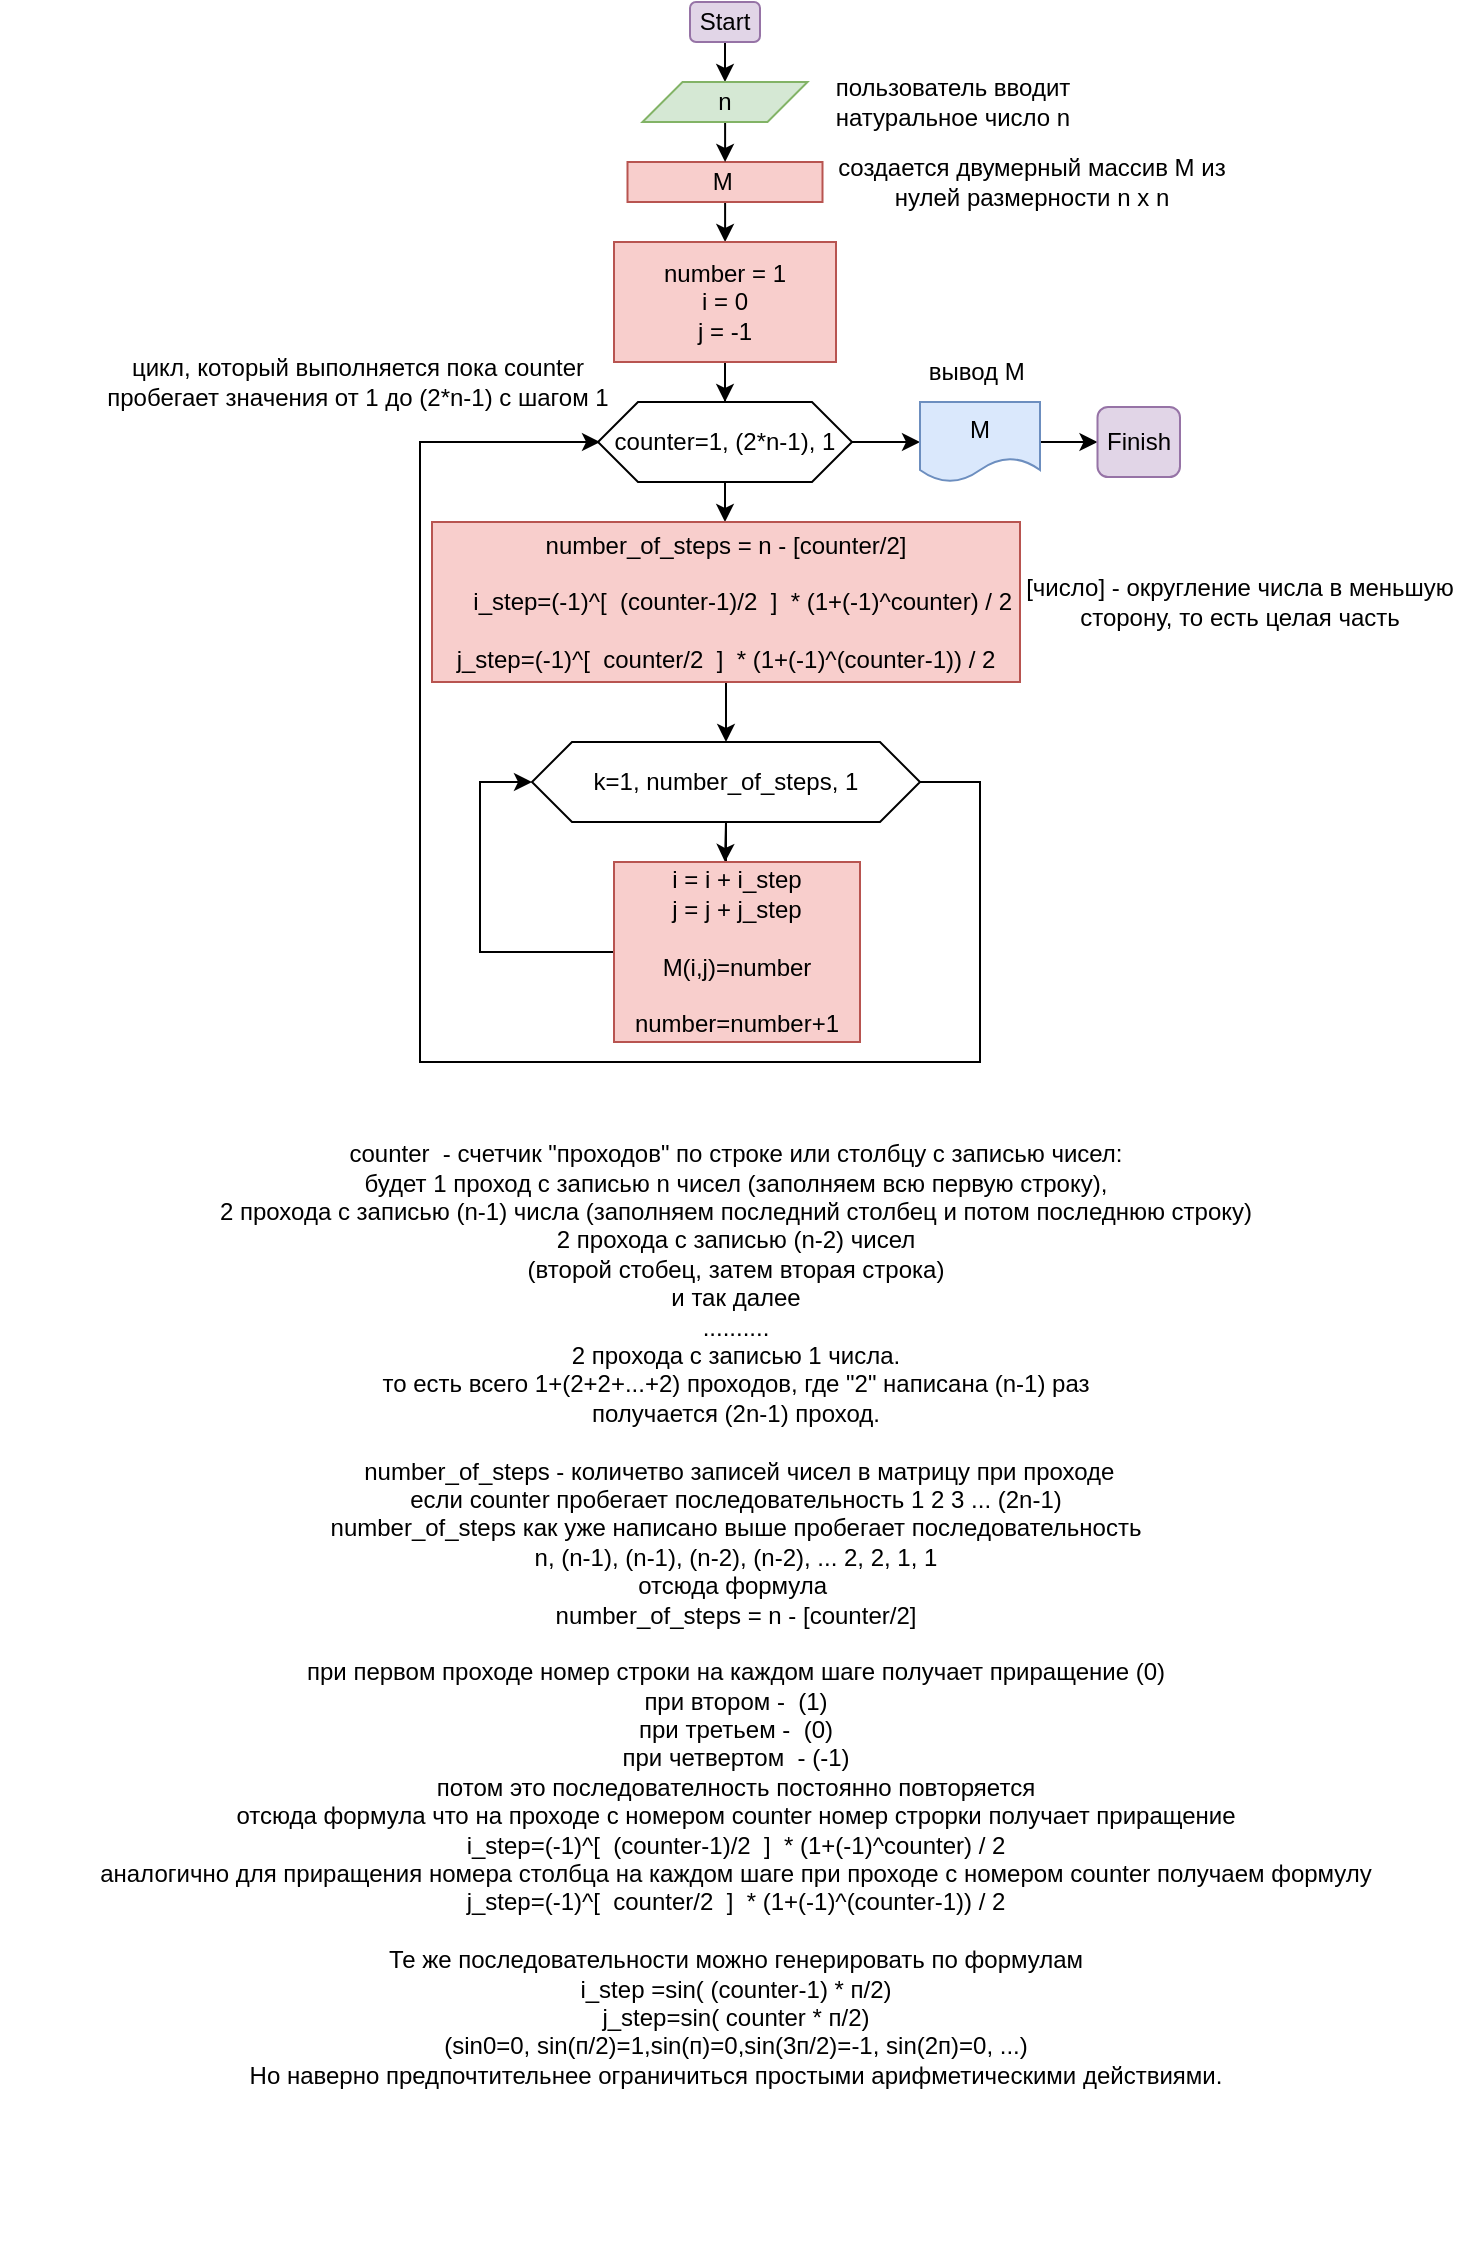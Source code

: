 <mxfile version="20.3.0" type="device"><diagram id="i4-zxq18ZkEWtccbK_GX" name="Page-1"><mxGraphModel dx="677" dy="475" grid="1" gridSize="10" guides="1" tooltips="1" connect="1" arrows="1" fold="1" page="1" pageScale="1" pageWidth="850" pageHeight="1100" math="0" shadow="0"><root><mxCell id="0"/><mxCell id="1" parent="0"/><mxCell id="PQb-VSjyGSsixC_O4vt8-4" style="edgeStyle=orthogonalEdgeStyle;rounded=0;orthogonalLoop=1;jettySize=auto;html=1;" parent="1" source="PQb-VSjyGSsixC_O4vt8-1" target="PQb-VSjyGSsixC_O4vt8-3" edge="1"><mxGeometry relative="1" as="geometry"/></mxCell><mxCell id="PQb-VSjyGSsixC_O4vt8-1" value="Start" style="rounded=1;whiteSpace=wrap;html=1;fillColor=#e1d5e7;strokeColor=#9673a6;" parent="1" vertex="1"><mxGeometry x="365" y="190" width="35" height="20" as="geometry"/></mxCell><mxCell id="PQb-VSjyGSsixC_O4vt8-10" style="edgeStyle=orthogonalEdgeStyle;rounded=0;orthogonalLoop=1;jettySize=auto;html=1;entryX=0.5;entryY=0;entryDx=0;entryDy=0;" parent="1" source="PQb-VSjyGSsixC_O4vt8-2" target="PQb-VSjyGSsixC_O4vt8-9" edge="1"><mxGeometry relative="1" as="geometry"/></mxCell><mxCell id="PQb-VSjyGSsixC_O4vt8-2" value="M&amp;nbsp;" style="rounded=0;whiteSpace=wrap;html=1;fillColor=#f8cecc;strokeColor=#b85450;" parent="1" vertex="1"><mxGeometry x="333.75" y="270" width="97.5" height="20" as="geometry"/></mxCell><mxCell id="PQb-VSjyGSsixC_O4vt8-7" style="edgeStyle=orthogonalEdgeStyle;rounded=0;orthogonalLoop=1;jettySize=auto;html=1;entryX=0.5;entryY=0;entryDx=0;entryDy=0;" parent="1" source="PQb-VSjyGSsixC_O4vt8-3" target="PQb-VSjyGSsixC_O4vt8-2" edge="1"><mxGeometry relative="1" as="geometry"/></mxCell><mxCell id="PQb-VSjyGSsixC_O4vt8-3" value="n" style="shape=parallelogram;perimeter=parallelogramPerimeter;whiteSpace=wrap;html=1;fixedSize=1;fillColor=#d5e8d4;strokeColor=#82b366;" parent="1" vertex="1"><mxGeometry x="341.25" y="230" width="82.5" height="20" as="geometry"/></mxCell><mxCell id="PQb-VSjyGSsixC_O4vt8-6" value="пользователь вводит натуральное число n" style="text;html=1;strokeColor=none;fillColor=none;align=center;verticalAlign=middle;whiteSpace=wrap;rounded=0;" parent="1" vertex="1"><mxGeometry x="423.75" y="225" width="145" height="30" as="geometry"/></mxCell><mxCell id="PQb-VSjyGSsixC_O4vt8-8" value="cоздается двумерный массив M из нулей размерности n x n" style="text;html=1;strokeColor=none;fillColor=none;align=center;verticalAlign=middle;whiteSpace=wrap;rounded=0;" parent="1" vertex="1"><mxGeometry x="431.25" y="250" width="210" height="60" as="geometry"/></mxCell><mxCell id="PQb-VSjyGSsixC_O4vt8-14" style="edgeStyle=orthogonalEdgeStyle;rounded=0;orthogonalLoop=1;jettySize=auto;html=1;entryX=0.5;entryY=0;entryDx=0;entryDy=0;" parent="1" source="PQb-VSjyGSsixC_O4vt8-9" target="PQb-VSjyGSsixC_O4vt8-11" edge="1"><mxGeometry relative="1" as="geometry"/></mxCell><mxCell id="PQb-VSjyGSsixC_O4vt8-9" value="number = 1&lt;br&gt;i = 0&lt;br&gt;j = -1&lt;br&gt;" style="rounded=0;whiteSpace=wrap;html=1;strokeColor=#b85450;fillColor=#f8cecc;" parent="1" vertex="1"><mxGeometry x="327" y="310" width="111" height="60" as="geometry"/></mxCell><mxCell id="PQb-VSjyGSsixC_O4vt8-15" style="edgeStyle=orthogonalEdgeStyle;rounded=0;orthogonalLoop=1;jettySize=auto;html=1;" parent="1" source="PQb-VSjyGSsixC_O4vt8-11" edge="1"><mxGeometry relative="1" as="geometry"><mxPoint x="480" y="410" as="targetPoint"/></mxGeometry></mxCell><mxCell id="PQb-VSjyGSsixC_O4vt8-21" style="edgeStyle=orthogonalEdgeStyle;rounded=0;orthogonalLoop=1;jettySize=auto;html=1;" parent="1" source="PQb-VSjyGSsixC_O4vt8-11" edge="1"><mxGeometry relative="1" as="geometry"><mxPoint x="382.5" y="450" as="targetPoint"/></mxGeometry></mxCell><mxCell id="PQb-VSjyGSsixC_O4vt8-11" value="counter=1, (2*n-1), 1" style="shape=hexagon;perimeter=hexagonPerimeter2;whiteSpace=wrap;html=1;fixedSize=1;strokeColor=default;" parent="1" vertex="1"><mxGeometry x="319" y="390" width="127" height="40" as="geometry"/></mxCell><mxCell id="PQb-VSjyGSsixC_O4vt8-12" value="цикл, который выполняется пока counter пробегает значения от 1 до (2*n-1) c шагом 1" style="text;html=1;strokeColor=none;fillColor=none;align=center;verticalAlign=middle;whiteSpace=wrap;rounded=0;" parent="1" vertex="1"><mxGeometry x="63.75" y="360" width="270" height="40" as="geometry"/></mxCell><mxCell id="PQb-VSjyGSsixC_O4vt8-18" style="edgeStyle=orthogonalEdgeStyle;rounded=0;orthogonalLoop=1;jettySize=auto;html=1;entryX=0;entryY=0.5;entryDx=0;entryDy=0;" parent="1" source="PQb-VSjyGSsixC_O4vt8-16" target="PQb-VSjyGSsixC_O4vt8-17" edge="1"><mxGeometry relative="1" as="geometry"/></mxCell><mxCell id="PQb-VSjyGSsixC_O4vt8-16" value="M" style="shape=document;whiteSpace=wrap;html=1;boundedLbl=1;strokeColor=#6c8ebf;fillColor=#dae8fc;" parent="1" vertex="1"><mxGeometry x="480" y="390" width="60" height="40" as="geometry"/></mxCell><mxCell id="PQb-VSjyGSsixC_O4vt8-17" value="Finish" style="rounded=1;whiteSpace=wrap;html=1;strokeColor=#9673a6;fillColor=#e1d5e7;" parent="1" vertex="1"><mxGeometry x="568.75" y="392.5" width="41.25" height="35" as="geometry"/></mxCell><mxCell id="PQb-VSjyGSsixC_O4vt8-20" value="вывод М&amp;nbsp;" style="text;html=1;strokeColor=none;fillColor=none;align=center;verticalAlign=middle;whiteSpace=wrap;rounded=0;" parent="1" vertex="1"><mxGeometry x="480" y="360" width="60" height="30" as="geometry"/></mxCell><mxCell id="PQb-VSjyGSsixC_O4vt8-32" style="edgeStyle=orthogonalEdgeStyle;rounded=0;orthogonalLoop=1;jettySize=auto;html=1;entryX=0.5;entryY=0;entryDx=0;entryDy=0;" parent="1" source="PQb-VSjyGSsixC_O4vt8-22" target="PQb-VSjyGSsixC_O4vt8-30" edge="1"><mxGeometry relative="1" as="geometry"/></mxCell><mxCell id="PQb-VSjyGSsixC_O4vt8-22" value="number_of_steps = n - [counter/2]&lt;br&gt;&lt;br&gt;&amp;nbsp; &amp;nbsp; &amp;nbsp;i_step=(-1)^[&amp;nbsp; (counter-1)/2&amp;nbsp; ]&amp;nbsp; * (1+(-1)^counter) / 2&lt;br&gt;&lt;br&gt;j_step=(-1)^[&amp;nbsp; counter/2&amp;nbsp; ]&amp;nbsp; * (1+(-1)^(counter-1)) / 2" style="rounded=0;whiteSpace=wrap;html=1;strokeColor=#b85450;fillColor=#f8cecc;" parent="1" vertex="1"><mxGeometry x="236" y="450" width="294" height="80" as="geometry"/></mxCell><mxCell id="PQb-VSjyGSsixC_O4vt8-24" value="[число] - округление числа в меньшую сторону, то есть целая часть" style="text;html=1;strokeColor=none;fillColor=none;align=center;verticalAlign=middle;whiteSpace=wrap;rounded=0;" parent="1" vertex="1"><mxGeometry x="530" y="450" width="220" height="80" as="geometry"/></mxCell><mxCell id="PQb-VSjyGSsixC_O4vt8-33" style="edgeStyle=orthogonalEdgeStyle;rounded=0;orthogonalLoop=1;jettySize=auto;html=1;" parent="1" source="PQb-VSjyGSsixC_O4vt8-30" edge="1"><mxGeometry relative="1" as="geometry"><mxPoint x="382.5" y="620" as="targetPoint"/></mxGeometry></mxCell><mxCell id="UuRbpGGjskR70D13IF2R-5" style="edgeStyle=orthogonalEdgeStyle;rounded=0;orthogonalLoop=1;jettySize=auto;html=1;entryX=0.008;entryY=0.5;entryDx=0;entryDy=0;entryPerimeter=0;" parent="1" source="PQb-VSjyGSsixC_O4vt8-30" target="PQb-VSjyGSsixC_O4vt8-11" edge="1"><mxGeometry relative="1" as="geometry"><mxPoint x="240" y="410" as="targetPoint"/><Array as="points"><mxPoint x="510" y="580"/><mxPoint x="510" y="720"/><mxPoint x="230" y="720"/><mxPoint x="230" y="410"/></Array></mxGeometry></mxCell><mxCell id="PQb-VSjyGSsixC_O4vt8-30" value="k=1, number_of_steps, 1" style="shape=hexagon;perimeter=hexagonPerimeter2;whiteSpace=wrap;html=1;fixedSize=1;strokeColor=default;" parent="1" vertex="1"><mxGeometry x="286" y="560" width="194" height="40" as="geometry"/></mxCell><mxCell id="PQb-VSjyGSsixC_O4vt8-36" style="edgeStyle=orthogonalEdgeStyle;rounded=0;orthogonalLoop=1;jettySize=auto;html=1;entryX=0;entryY=0.5;entryDx=0;entryDy=0;" parent="1" source="PQb-VSjyGSsixC_O4vt8-34" target="PQb-VSjyGSsixC_O4vt8-30" edge="1"><mxGeometry relative="1" as="geometry"><mxPoint x="250" y="580" as="targetPoint"/><Array as="points"><mxPoint x="260" y="665"/><mxPoint x="260" y="580"/></Array></mxGeometry></mxCell><mxCell id="PQb-VSjyGSsixC_O4vt8-34" value="i = i + i_step&lt;br&gt;j = j + j_step&lt;br&gt;&lt;br&gt;M(i,j)=number&lt;br&gt;&lt;br&gt;number=number+1" style="rounded=0;whiteSpace=wrap;html=1;strokeColor=#b85450;fillColor=#f8cecc;" parent="1" vertex="1"><mxGeometry x="327" y="620" width="123" height="90" as="geometry"/></mxCell><mxCell id="UuRbpGGjskR70D13IF2R-1" value="counter&amp;nbsp; - счетчик &quot;проходов&quot; по строке или столбцу с записью чисел:&lt;br&gt;будет 1 проход с записью n чисел (заполняем всю первую строку),&lt;br&gt;2 прохода с записью (n-1) числа (заполняем последний столбец и потом последнюю строку)&lt;br&gt;2 прохода с записью (n-2) чисел&lt;br&gt;(второй стобец, затем вторая строка)&lt;br&gt;и так далее&lt;br&gt;..........&lt;br&gt;2 прохода с записью 1 числа.&lt;br&gt;то есть всего 1+(2+2+...+2) проходов, где &quot;2&quot; написана (n-1) раз&lt;br&gt;получается (2n-1) проход.&lt;br&gt;&lt;br&gt;&amp;nbsp;number_of_steps - количетво записей чисел в матрицу при проходе&lt;br&gt;если counter пробегает последовательность 1 2 3 ... (2n-1)&lt;br&gt;number_of_steps как уже написано выше пробегает последовательность&lt;br&gt;n, (n-1), (n-1), (n-2), (n-2), ... 2, 2, 1, 1&lt;br&gt;отсюда формула&amp;nbsp;&lt;br&gt;number_of_steps = n - [counter/2]&lt;br&gt;&lt;br&gt;при первом проходе номер строки на каждом шаге получает приращение (0)&lt;br&gt;при втором -&amp;nbsp; (1)&lt;br&gt;при третьем -&amp;nbsp; (0)&lt;br&gt;при четвертом&amp;nbsp; - (-1)&lt;br&gt;потом это последователность постоянно повторяется&lt;br&gt;отсюда формула что на проходе с номером counter номер строрки получает приращение&lt;br&gt;i_step=(-1)^[&amp;nbsp; (counter-1)/2&amp;nbsp; ]&amp;nbsp; * (1+(-1)^counter) / 2&lt;br&gt;аналогично для приращения номера столбца на каждом шаге при проходе с номером counter получаем формулу&lt;br&gt;j_step=(-1)^[&amp;nbsp; counter/2&amp;nbsp; ]&amp;nbsp; * (1+(-1)^(counter-1)) / 2&lt;br&gt;&lt;br&gt;Те же последовательности можно генерировать по формулам&lt;br&gt;i_step =sin( (counter-1) * п/2)&lt;br&gt;j_step=sin( counter * п/2)&lt;br&gt;(sin0=0, sin(п/2)=1,sin(п)=0,sin(3п/2)=-1, sin(2п)=0, ...)&lt;br&gt;Но наверно предпочтительнее ограничиться простыми арифметическими действиями.&lt;br&gt;&lt;br&gt;&lt;br&gt;&lt;br&gt;&amp;nbsp; &amp;nbsp; &amp;nbsp; &amp;nbsp; &amp;nbsp; &amp;nbsp; &amp;nbsp;&amp;nbsp;" style="text;html=1;strokeColor=none;fillColor=none;align=center;verticalAlign=middle;whiteSpace=wrap;rounded=0;" parent="1" vertex="1"><mxGeometry x="20.37" y="730" width="736.25" height="590" as="geometry"/></mxCell></root></mxGraphModel></diagram></mxfile>